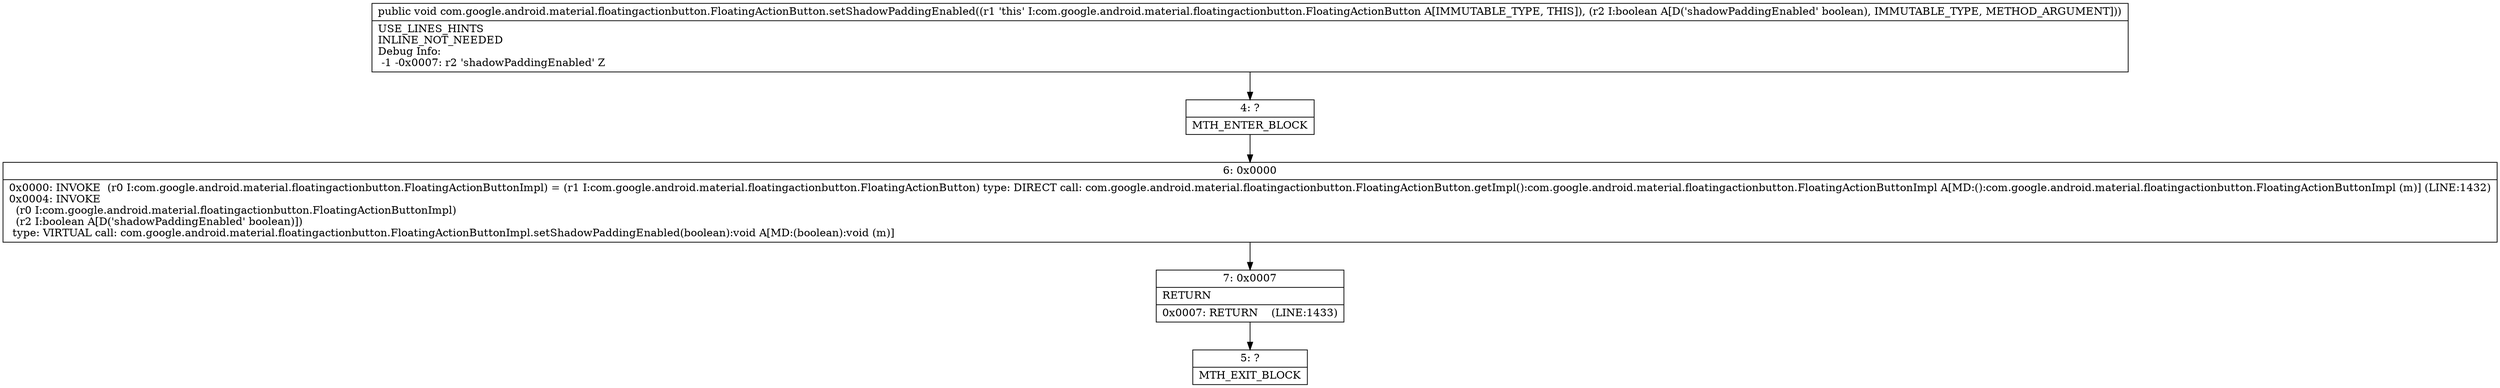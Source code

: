 digraph "CFG forcom.google.android.material.floatingactionbutton.FloatingActionButton.setShadowPaddingEnabled(Z)V" {
Node_4 [shape=record,label="{4\:\ ?|MTH_ENTER_BLOCK\l}"];
Node_6 [shape=record,label="{6\:\ 0x0000|0x0000: INVOKE  (r0 I:com.google.android.material.floatingactionbutton.FloatingActionButtonImpl) = (r1 I:com.google.android.material.floatingactionbutton.FloatingActionButton) type: DIRECT call: com.google.android.material.floatingactionbutton.FloatingActionButton.getImpl():com.google.android.material.floatingactionbutton.FloatingActionButtonImpl A[MD:():com.google.android.material.floatingactionbutton.FloatingActionButtonImpl (m)] (LINE:1432)\l0x0004: INVOKE  \l  (r0 I:com.google.android.material.floatingactionbutton.FloatingActionButtonImpl)\l  (r2 I:boolean A[D('shadowPaddingEnabled' boolean)])\l type: VIRTUAL call: com.google.android.material.floatingactionbutton.FloatingActionButtonImpl.setShadowPaddingEnabled(boolean):void A[MD:(boolean):void (m)]\l}"];
Node_7 [shape=record,label="{7\:\ 0x0007|RETURN\l|0x0007: RETURN    (LINE:1433)\l}"];
Node_5 [shape=record,label="{5\:\ ?|MTH_EXIT_BLOCK\l}"];
MethodNode[shape=record,label="{public void com.google.android.material.floatingactionbutton.FloatingActionButton.setShadowPaddingEnabled((r1 'this' I:com.google.android.material.floatingactionbutton.FloatingActionButton A[IMMUTABLE_TYPE, THIS]), (r2 I:boolean A[D('shadowPaddingEnabled' boolean), IMMUTABLE_TYPE, METHOD_ARGUMENT]))  | USE_LINES_HINTS\lINLINE_NOT_NEEDED\lDebug Info:\l  \-1 \-0x0007: r2 'shadowPaddingEnabled' Z\l}"];
MethodNode -> Node_4;Node_4 -> Node_6;
Node_6 -> Node_7;
Node_7 -> Node_5;
}

